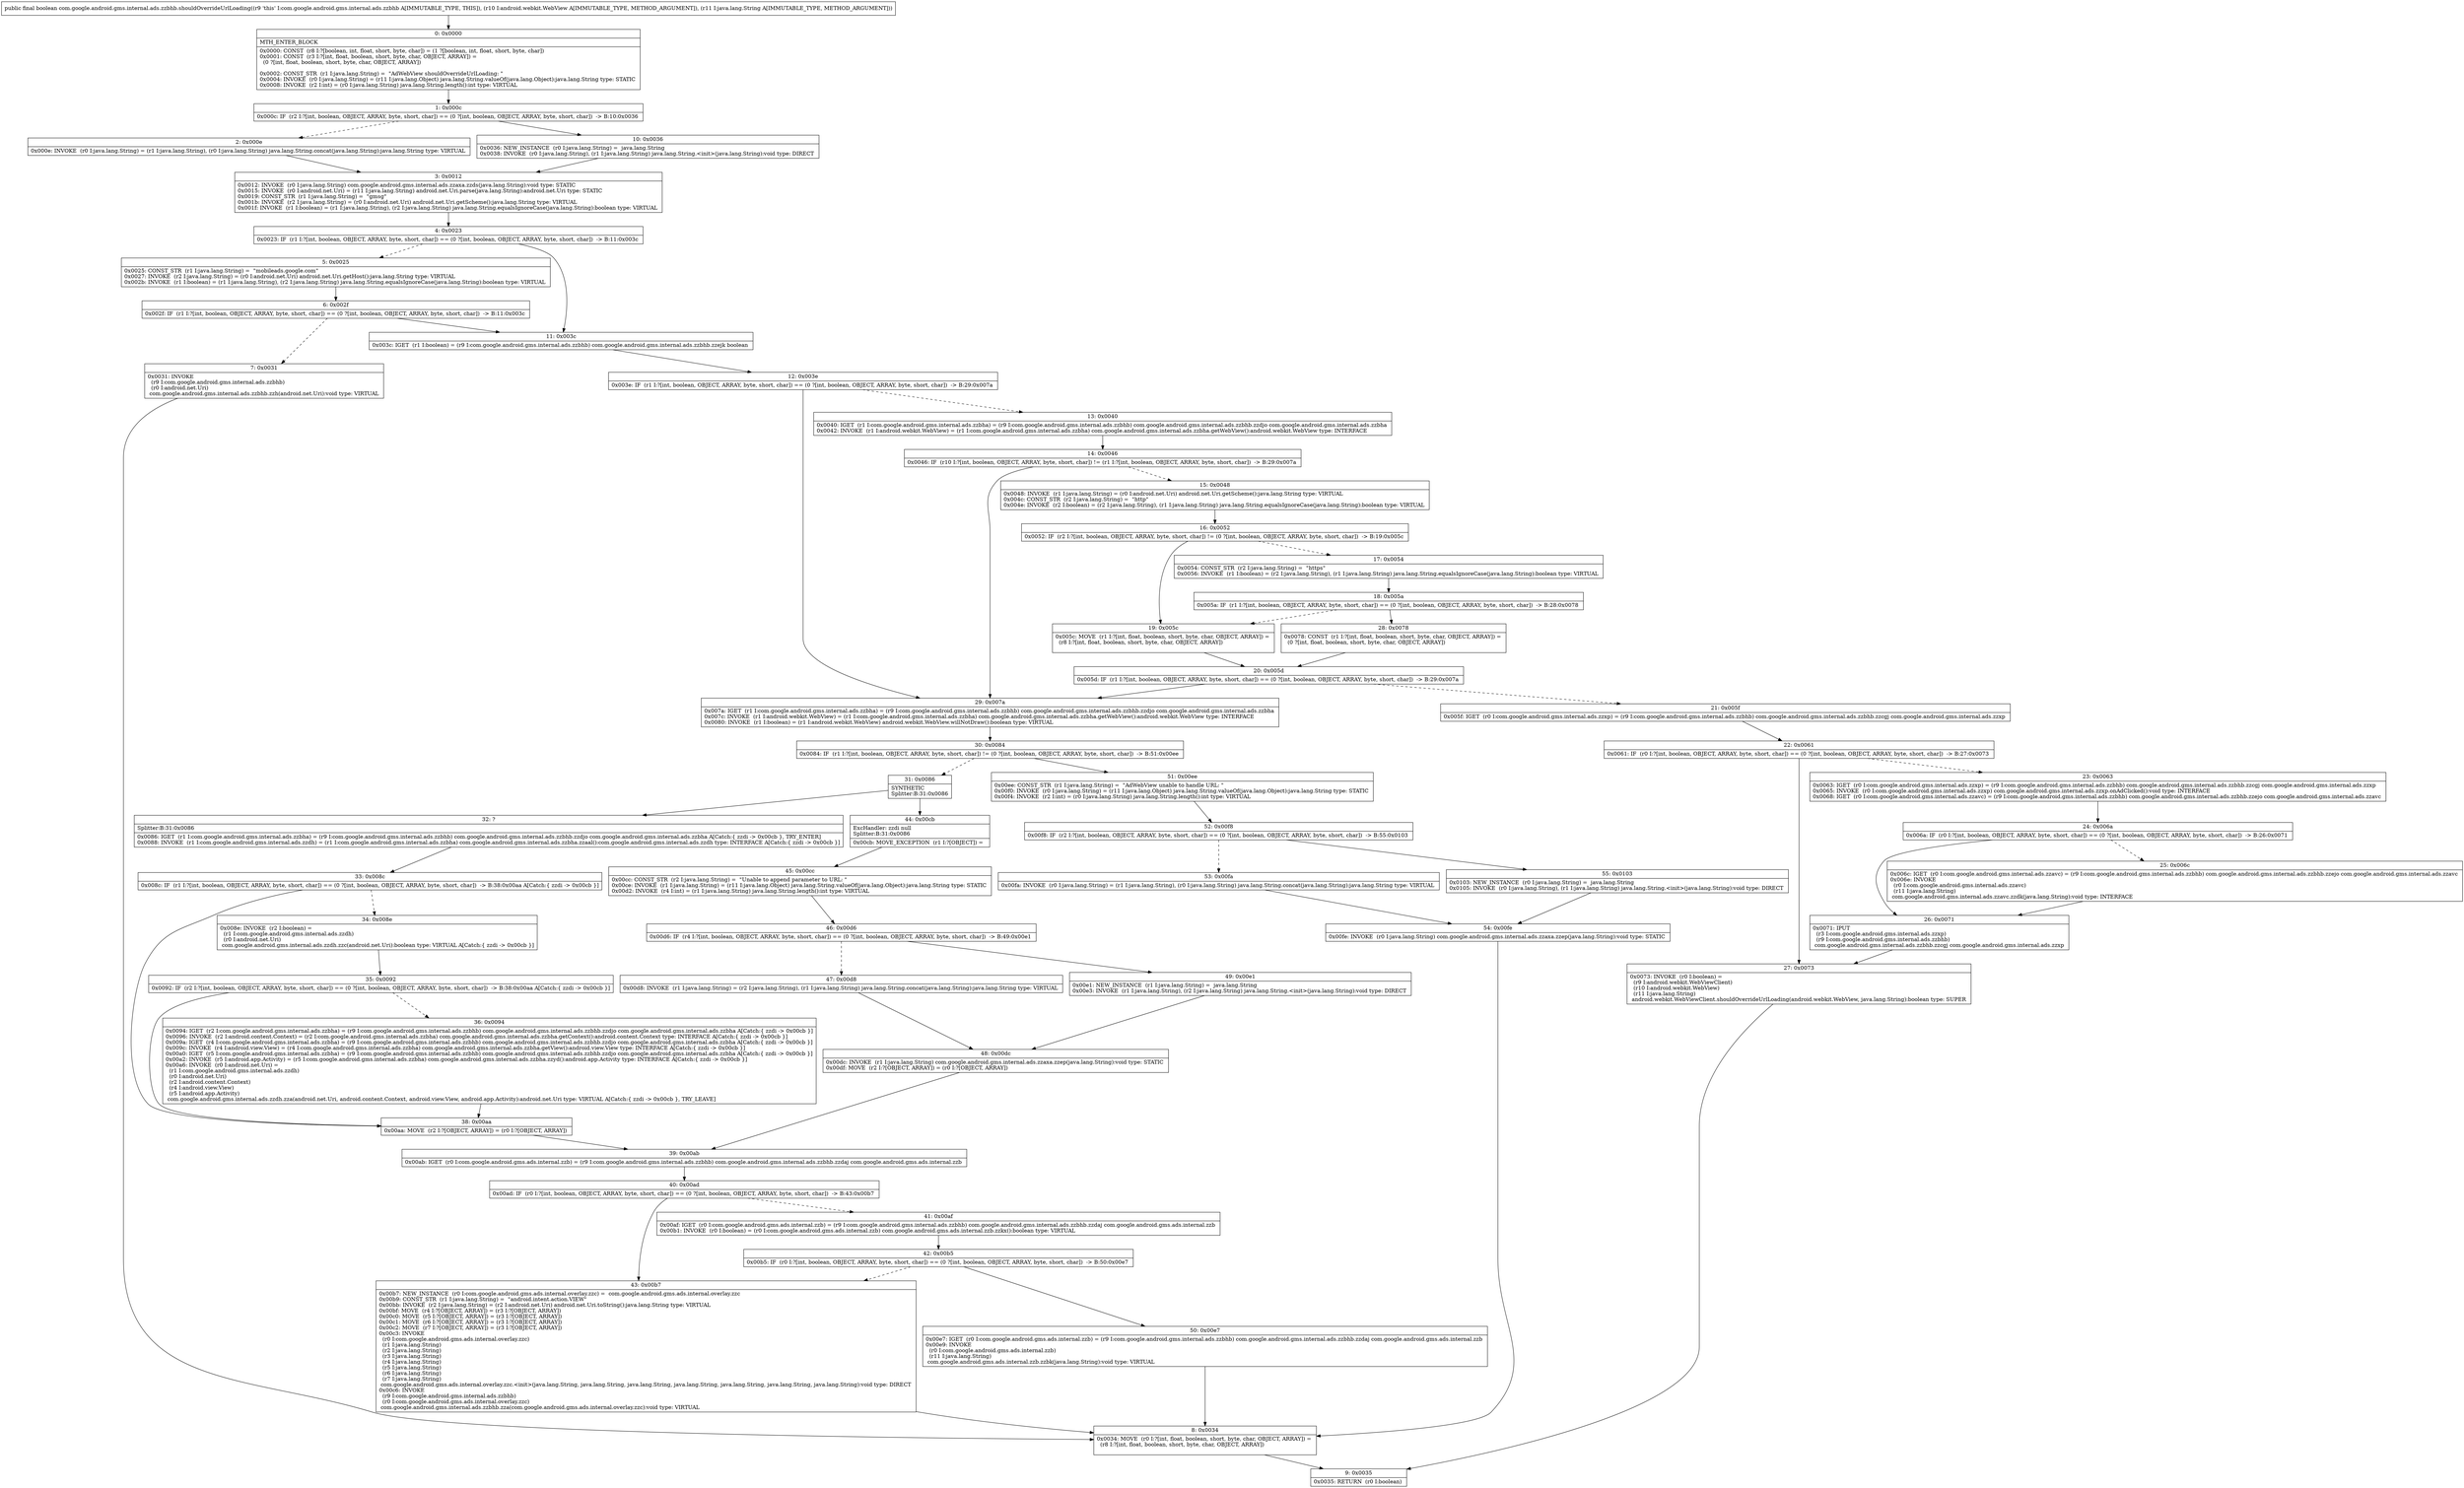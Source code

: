 digraph "CFG forcom.google.android.gms.internal.ads.zzbhb.shouldOverrideUrlLoading(Landroid\/webkit\/WebView;Ljava\/lang\/String;)Z" {
Node_0 [shape=record,label="{0\:\ 0x0000|MTH_ENTER_BLOCK\l|0x0000: CONST  (r8 I:?[boolean, int, float, short, byte, char]) = (1 ?[boolean, int, float, short, byte, char]) \l0x0001: CONST  (r3 I:?[int, float, boolean, short, byte, char, OBJECT, ARRAY]) = \l  (0 ?[int, float, boolean, short, byte, char, OBJECT, ARRAY])\l \l0x0002: CONST_STR  (r1 I:java.lang.String) =  \"AdWebView shouldOverrideUrlLoading: \" \l0x0004: INVOKE  (r0 I:java.lang.String) = (r11 I:java.lang.Object) java.lang.String.valueOf(java.lang.Object):java.lang.String type: STATIC \l0x0008: INVOKE  (r2 I:int) = (r0 I:java.lang.String) java.lang.String.length():int type: VIRTUAL \l}"];
Node_1 [shape=record,label="{1\:\ 0x000c|0x000c: IF  (r2 I:?[int, boolean, OBJECT, ARRAY, byte, short, char]) == (0 ?[int, boolean, OBJECT, ARRAY, byte, short, char])  \-\> B:10:0x0036 \l}"];
Node_2 [shape=record,label="{2\:\ 0x000e|0x000e: INVOKE  (r0 I:java.lang.String) = (r1 I:java.lang.String), (r0 I:java.lang.String) java.lang.String.concat(java.lang.String):java.lang.String type: VIRTUAL \l}"];
Node_3 [shape=record,label="{3\:\ 0x0012|0x0012: INVOKE  (r0 I:java.lang.String) com.google.android.gms.internal.ads.zzaxa.zzds(java.lang.String):void type: STATIC \l0x0015: INVOKE  (r0 I:android.net.Uri) = (r11 I:java.lang.String) android.net.Uri.parse(java.lang.String):android.net.Uri type: STATIC \l0x0019: CONST_STR  (r1 I:java.lang.String) =  \"gmsg\" \l0x001b: INVOKE  (r2 I:java.lang.String) = (r0 I:android.net.Uri) android.net.Uri.getScheme():java.lang.String type: VIRTUAL \l0x001f: INVOKE  (r1 I:boolean) = (r1 I:java.lang.String), (r2 I:java.lang.String) java.lang.String.equalsIgnoreCase(java.lang.String):boolean type: VIRTUAL \l}"];
Node_4 [shape=record,label="{4\:\ 0x0023|0x0023: IF  (r1 I:?[int, boolean, OBJECT, ARRAY, byte, short, char]) == (0 ?[int, boolean, OBJECT, ARRAY, byte, short, char])  \-\> B:11:0x003c \l}"];
Node_5 [shape=record,label="{5\:\ 0x0025|0x0025: CONST_STR  (r1 I:java.lang.String) =  \"mobileads.google.com\" \l0x0027: INVOKE  (r2 I:java.lang.String) = (r0 I:android.net.Uri) android.net.Uri.getHost():java.lang.String type: VIRTUAL \l0x002b: INVOKE  (r1 I:boolean) = (r1 I:java.lang.String), (r2 I:java.lang.String) java.lang.String.equalsIgnoreCase(java.lang.String):boolean type: VIRTUAL \l}"];
Node_6 [shape=record,label="{6\:\ 0x002f|0x002f: IF  (r1 I:?[int, boolean, OBJECT, ARRAY, byte, short, char]) == (0 ?[int, boolean, OBJECT, ARRAY, byte, short, char])  \-\> B:11:0x003c \l}"];
Node_7 [shape=record,label="{7\:\ 0x0031|0x0031: INVOKE  \l  (r9 I:com.google.android.gms.internal.ads.zzbhb)\l  (r0 I:android.net.Uri)\l com.google.android.gms.internal.ads.zzbhb.zzh(android.net.Uri):void type: VIRTUAL \l}"];
Node_8 [shape=record,label="{8\:\ 0x0034|0x0034: MOVE  (r0 I:?[int, float, boolean, short, byte, char, OBJECT, ARRAY]) = \l  (r8 I:?[int, float, boolean, short, byte, char, OBJECT, ARRAY])\l \l}"];
Node_9 [shape=record,label="{9\:\ 0x0035|0x0035: RETURN  (r0 I:boolean) \l}"];
Node_10 [shape=record,label="{10\:\ 0x0036|0x0036: NEW_INSTANCE  (r0 I:java.lang.String) =  java.lang.String \l0x0038: INVOKE  (r0 I:java.lang.String), (r1 I:java.lang.String) java.lang.String.\<init\>(java.lang.String):void type: DIRECT \l}"];
Node_11 [shape=record,label="{11\:\ 0x003c|0x003c: IGET  (r1 I:boolean) = (r9 I:com.google.android.gms.internal.ads.zzbhb) com.google.android.gms.internal.ads.zzbhb.zzejk boolean \l}"];
Node_12 [shape=record,label="{12\:\ 0x003e|0x003e: IF  (r1 I:?[int, boolean, OBJECT, ARRAY, byte, short, char]) == (0 ?[int, boolean, OBJECT, ARRAY, byte, short, char])  \-\> B:29:0x007a \l}"];
Node_13 [shape=record,label="{13\:\ 0x0040|0x0040: IGET  (r1 I:com.google.android.gms.internal.ads.zzbha) = (r9 I:com.google.android.gms.internal.ads.zzbhb) com.google.android.gms.internal.ads.zzbhb.zzdjo com.google.android.gms.internal.ads.zzbha \l0x0042: INVOKE  (r1 I:android.webkit.WebView) = (r1 I:com.google.android.gms.internal.ads.zzbha) com.google.android.gms.internal.ads.zzbha.getWebView():android.webkit.WebView type: INTERFACE \l}"];
Node_14 [shape=record,label="{14\:\ 0x0046|0x0046: IF  (r10 I:?[int, boolean, OBJECT, ARRAY, byte, short, char]) != (r1 I:?[int, boolean, OBJECT, ARRAY, byte, short, char])  \-\> B:29:0x007a \l}"];
Node_15 [shape=record,label="{15\:\ 0x0048|0x0048: INVOKE  (r1 I:java.lang.String) = (r0 I:android.net.Uri) android.net.Uri.getScheme():java.lang.String type: VIRTUAL \l0x004c: CONST_STR  (r2 I:java.lang.String) =  \"http\" \l0x004e: INVOKE  (r2 I:boolean) = (r2 I:java.lang.String), (r1 I:java.lang.String) java.lang.String.equalsIgnoreCase(java.lang.String):boolean type: VIRTUAL \l}"];
Node_16 [shape=record,label="{16\:\ 0x0052|0x0052: IF  (r2 I:?[int, boolean, OBJECT, ARRAY, byte, short, char]) != (0 ?[int, boolean, OBJECT, ARRAY, byte, short, char])  \-\> B:19:0x005c \l}"];
Node_17 [shape=record,label="{17\:\ 0x0054|0x0054: CONST_STR  (r2 I:java.lang.String) =  \"https\" \l0x0056: INVOKE  (r1 I:boolean) = (r2 I:java.lang.String), (r1 I:java.lang.String) java.lang.String.equalsIgnoreCase(java.lang.String):boolean type: VIRTUAL \l}"];
Node_18 [shape=record,label="{18\:\ 0x005a|0x005a: IF  (r1 I:?[int, boolean, OBJECT, ARRAY, byte, short, char]) == (0 ?[int, boolean, OBJECT, ARRAY, byte, short, char])  \-\> B:28:0x0078 \l}"];
Node_19 [shape=record,label="{19\:\ 0x005c|0x005c: MOVE  (r1 I:?[int, float, boolean, short, byte, char, OBJECT, ARRAY]) = \l  (r8 I:?[int, float, boolean, short, byte, char, OBJECT, ARRAY])\l \l}"];
Node_20 [shape=record,label="{20\:\ 0x005d|0x005d: IF  (r1 I:?[int, boolean, OBJECT, ARRAY, byte, short, char]) == (0 ?[int, boolean, OBJECT, ARRAY, byte, short, char])  \-\> B:29:0x007a \l}"];
Node_21 [shape=record,label="{21\:\ 0x005f|0x005f: IGET  (r0 I:com.google.android.gms.internal.ads.zzxp) = (r9 I:com.google.android.gms.internal.ads.zzbhb) com.google.android.gms.internal.ads.zzbhb.zzcgj com.google.android.gms.internal.ads.zzxp \l}"];
Node_22 [shape=record,label="{22\:\ 0x0061|0x0061: IF  (r0 I:?[int, boolean, OBJECT, ARRAY, byte, short, char]) == (0 ?[int, boolean, OBJECT, ARRAY, byte, short, char])  \-\> B:27:0x0073 \l}"];
Node_23 [shape=record,label="{23\:\ 0x0063|0x0063: IGET  (r0 I:com.google.android.gms.internal.ads.zzxp) = (r9 I:com.google.android.gms.internal.ads.zzbhb) com.google.android.gms.internal.ads.zzbhb.zzcgj com.google.android.gms.internal.ads.zzxp \l0x0065: INVOKE  (r0 I:com.google.android.gms.internal.ads.zzxp) com.google.android.gms.internal.ads.zzxp.onAdClicked():void type: INTERFACE \l0x0068: IGET  (r0 I:com.google.android.gms.internal.ads.zzavc) = (r9 I:com.google.android.gms.internal.ads.zzbhb) com.google.android.gms.internal.ads.zzbhb.zzejo com.google.android.gms.internal.ads.zzavc \l}"];
Node_24 [shape=record,label="{24\:\ 0x006a|0x006a: IF  (r0 I:?[int, boolean, OBJECT, ARRAY, byte, short, char]) == (0 ?[int, boolean, OBJECT, ARRAY, byte, short, char])  \-\> B:26:0x0071 \l}"];
Node_25 [shape=record,label="{25\:\ 0x006c|0x006c: IGET  (r0 I:com.google.android.gms.internal.ads.zzavc) = (r9 I:com.google.android.gms.internal.ads.zzbhb) com.google.android.gms.internal.ads.zzbhb.zzejo com.google.android.gms.internal.ads.zzavc \l0x006e: INVOKE  \l  (r0 I:com.google.android.gms.internal.ads.zzavc)\l  (r11 I:java.lang.String)\l com.google.android.gms.internal.ads.zzavc.zzdk(java.lang.String):void type: INTERFACE \l}"];
Node_26 [shape=record,label="{26\:\ 0x0071|0x0071: IPUT  \l  (r3 I:com.google.android.gms.internal.ads.zzxp)\l  (r9 I:com.google.android.gms.internal.ads.zzbhb)\l com.google.android.gms.internal.ads.zzbhb.zzcgj com.google.android.gms.internal.ads.zzxp \l}"];
Node_27 [shape=record,label="{27\:\ 0x0073|0x0073: INVOKE  (r0 I:boolean) = \l  (r9 I:android.webkit.WebViewClient)\l  (r10 I:android.webkit.WebView)\l  (r11 I:java.lang.String)\l android.webkit.WebViewClient.shouldOverrideUrlLoading(android.webkit.WebView, java.lang.String):boolean type: SUPER \l}"];
Node_28 [shape=record,label="{28\:\ 0x0078|0x0078: CONST  (r1 I:?[int, float, boolean, short, byte, char, OBJECT, ARRAY]) = \l  (0 ?[int, float, boolean, short, byte, char, OBJECT, ARRAY])\l \l}"];
Node_29 [shape=record,label="{29\:\ 0x007a|0x007a: IGET  (r1 I:com.google.android.gms.internal.ads.zzbha) = (r9 I:com.google.android.gms.internal.ads.zzbhb) com.google.android.gms.internal.ads.zzbhb.zzdjo com.google.android.gms.internal.ads.zzbha \l0x007c: INVOKE  (r1 I:android.webkit.WebView) = (r1 I:com.google.android.gms.internal.ads.zzbha) com.google.android.gms.internal.ads.zzbha.getWebView():android.webkit.WebView type: INTERFACE \l0x0080: INVOKE  (r1 I:boolean) = (r1 I:android.webkit.WebView) android.webkit.WebView.willNotDraw():boolean type: VIRTUAL \l}"];
Node_30 [shape=record,label="{30\:\ 0x0084|0x0084: IF  (r1 I:?[int, boolean, OBJECT, ARRAY, byte, short, char]) != (0 ?[int, boolean, OBJECT, ARRAY, byte, short, char])  \-\> B:51:0x00ee \l}"];
Node_31 [shape=record,label="{31\:\ 0x0086|SYNTHETIC\lSplitter:B:31:0x0086\l}"];
Node_32 [shape=record,label="{32\:\ ?|Splitter:B:31:0x0086\l|0x0086: IGET  (r1 I:com.google.android.gms.internal.ads.zzbha) = (r9 I:com.google.android.gms.internal.ads.zzbhb) com.google.android.gms.internal.ads.zzbhb.zzdjo com.google.android.gms.internal.ads.zzbha A[Catch:\{ zzdi \-\> 0x00cb \}, TRY_ENTER]\l0x0088: INVOKE  (r1 I:com.google.android.gms.internal.ads.zzdh) = (r1 I:com.google.android.gms.internal.ads.zzbha) com.google.android.gms.internal.ads.zzbha.zzaal():com.google.android.gms.internal.ads.zzdh type: INTERFACE A[Catch:\{ zzdi \-\> 0x00cb \}]\l}"];
Node_33 [shape=record,label="{33\:\ 0x008c|0x008c: IF  (r1 I:?[int, boolean, OBJECT, ARRAY, byte, short, char]) == (0 ?[int, boolean, OBJECT, ARRAY, byte, short, char])  \-\> B:38:0x00aa A[Catch:\{ zzdi \-\> 0x00cb \}]\l}"];
Node_34 [shape=record,label="{34\:\ 0x008e|0x008e: INVOKE  (r2 I:boolean) = \l  (r1 I:com.google.android.gms.internal.ads.zzdh)\l  (r0 I:android.net.Uri)\l com.google.android.gms.internal.ads.zzdh.zzc(android.net.Uri):boolean type: VIRTUAL A[Catch:\{ zzdi \-\> 0x00cb \}]\l}"];
Node_35 [shape=record,label="{35\:\ 0x0092|0x0092: IF  (r2 I:?[int, boolean, OBJECT, ARRAY, byte, short, char]) == (0 ?[int, boolean, OBJECT, ARRAY, byte, short, char])  \-\> B:38:0x00aa A[Catch:\{ zzdi \-\> 0x00cb \}]\l}"];
Node_36 [shape=record,label="{36\:\ 0x0094|0x0094: IGET  (r2 I:com.google.android.gms.internal.ads.zzbha) = (r9 I:com.google.android.gms.internal.ads.zzbhb) com.google.android.gms.internal.ads.zzbhb.zzdjo com.google.android.gms.internal.ads.zzbha A[Catch:\{ zzdi \-\> 0x00cb \}]\l0x0096: INVOKE  (r2 I:android.content.Context) = (r2 I:com.google.android.gms.internal.ads.zzbha) com.google.android.gms.internal.ads.zzbha.getContext():android.content.Context type: INTERFACE A[Catch:\{ zzdi \-\> 0x00cb \}]\l0x009a: IGET  (r4 I:com.google.android.gms.internal.ads.zzbha) = (r9 I:com.google.android.gms.internal.ads.zzbhb) com.google.android.gms.internal.ads.zzbhb.zzdjo com.google.android.gms.internal.ads.zzbha A[Catch:\{ zzdi \-\> 0x00cb \}]\l0x009c: INVOKE  (r4 I:android.view.View) = (r4 I:com.google.android.gms.internal.ads.zzbha) com.google.android.gms.internal.ads.zzbha.getView():android.view.View type: INTERFACE A[Catch:\{ zzdi \-\> 0x00cb \}]\l0x00a0: IGET  (r5 I:com.google.android.gms.internal.ads.zzbha) = (r9 I:com.google.android.gms.internal.ads.zzbhb) com.google.android.gms.internal.ads.zzbhb.zzdjo com.google.android.gms.internal.ads.zzbha A[Catch:\{ zzdi \-\> 0x00cb \}]\l0x00a2: INVOKE  (r5 I:android.app.Activity) = (r5 I:com.google.android.gms.internal.ads.zzbha) com.google.android.gms.internal.ads.zzbha.zzyd():android.app.Activity type: INTERFACE A[Catch:\{ zzdi \-\> 0x00cb \}]\l0x00a6: INVOKE  (r0 I:android.net.Uri) = \l  (r1 I:com.google.android.gms.internal.ads.zzdh)\l  (r0 I:android.net.Uri)\l  (r2 I:android.content.Context)\l  (r4 I:android.view.View)\l  (r5 I:android.app.Activity)\l com.google.android.gms.internal.ads.zzdh.zza(android.net.Uri, android.content.Context, android.view.View, android.app.Activity):android.net.Uri type: VIRTUAL A[Catch:\{ zzdi \-\> 0x00cb \}, TRY_LEAVE]\l}"];
Node_38 [shape=record,label="{38\:\ 0x00aa|0x00aa: MOVE  (r2 I:?[OBJECT, ARRAY]) = (r0 I:?[OBJECT, ARRAY]) \l}"];
Node_39 [shape=record,label="{39\:\ 0x00ab|0x00ab: IGET  (r0 I:com.google.android.gms.ads.internal.zzb) = (r9 I:com.google.android.gms.internal.ads.zzbhb) com.google.android.gms.internal.ads.zzbhb.zzdaj com.google.android.gms.ads.internal.zzb \l}"];
Node_40 [shape=record,label="{40\:\ 0x00ad|0x00ad: IF  (r0 I:?[int, boolean, OBJECT, ARRAY, byte, short, char]) == (0 ?[int, boolean, OBJECT, ARRAY, byte, short, char])  \-\> B:43:0x00b7 \l}"];
Node_41 [shape=record,label="{41\:\ 0x00af|0x00af: IGET  (r0 I:com.google.android.gms.ads.internal.zzb) = (r9 I:com.google.android.gms.internal.ads.zzbhb) com.google.android.gms.internal.ads.zzbhb.zzdaj com.google.android.gms.ads.internal.zzb \l0x00b1: INVOKE  (r0 I:boolean) = (r0 I:com.google.android.gms.ads.internal.zzb) com.google.android.gms.ads.internal.zzb.zzkx():boolean type: VIRTUAL \l}"];
Node_42 [shape=record,label="{42\:\ 0x00b5|0x00b5: IF  (r0 I:?[int, boolean, OBJECT, ARRAY, byte, short, char]) == (0 ?[int, boolean, OBJECT, ARRAY, byte, short, char])  \-\> B:50:0x00e7 \l}"];
Node_43 [shape=record,label="{43\:\ 0x00b7|0x00b7: NEW_INSTANCE  (r0 I:com.google.android.gms.ads.internal.overlay.zzc) =  com.google.android.gms.ads.internal.overlay.zzc \l0x00b9: CONST_STR  (r1 I:java.lang.String) =  \"android.intent.action.VIEW\" \l0x00bb: INVOKE  (r2 I:java.lang.String) = (r2 I:android.net.Uri) android.net.Uri.toString():java.lang.String type: VIRTUAL \l0x00bf: MOVE  (r4 I:?[OBJECT, ARRAY]) = (r3 I:?[OBJECT, ARRAY]) \l0x00c0: MOVE  (r5 I:?[OBJECT, ARRAY]) = (r3 I:?[OBJECT, ARRAY]) \l0x00c1: MOVE  (r6 I:?[OBJECT, ARRAY]) = (r3 I:?[OBJECT, ARRAY]) \l0x00c2: MOVE  (r7 I:?[OBJECT, ARRAY]) = (r3 I:?[OBJECT, ARRAY]) \l0x00c3: INVOKE  \l  (r0 I:com.google.android.gms.ads.internal.overlay.zzc)\l  (r1 I:java.lang.String)\l  (r2 I:java.lang.String)\l  (r3 I:java.lang.String)\l  (r4 I:java.lang.String)\l  (r5 I:java.lang.String)\l  (r6 I:java.lang.String)\l  (r7 I:java.lang.String)\l com.google.android.gms.ads.internal.overlay.zzc.\<init\>(java.lang.String, java.lang.String, java.lang.String, java.lang.String, java.lang.String, java.lang.String, java.lang.String):void type: DIRECT \l0x00c6: INVOKE  \l  (r9 I:com.google.android.gms.internal.ads.zzbhb)\l  (r0 I:com.google.android.gms.ads.internal.overlay.zzc)\l com.google.android.gms.internal.ads.zzbhb.zza(com.google.android.gms.ads.internal.overlay.zzc):void type: VIRTUAL \l}"];
Node_44 [shape=record,label="{44\:\ 0x00cb|ExcHandler: zzdi null\lSplitter:B:31:0x0086\l|0x00cb: MOVE_EXCEPTION  (r1 I:?[OBJECT]) =  \l}"];
Node_45 [shape=record,label="{45\:\ 0x00cc|0x00cc: CONST_STR  (r2 I:java.lang.String) =  \"Unable to append parameter to URL: \" \l0x00ce: INVOKE  (r1 I:java.lang.String) = (r11 I:java.lang.Object) java.lang.String.valueOf(java.lang.Object):java.lang.String type: STATIC \l0x00d2: INVOKE  (r4 I:int) = (r1 I:java.lang.String) java.lang.String.length():int type: VIRTUAL \l}"];
Node_46 [shape=record,label="{46\:\ 0x00d6|0x00d6: IF  (r4 I:?[int, boolean, OBJECT, ARRAY, byte, short, char]) == (0 ?[int, boolean, OBJECT, ARRAY, byte, short, char])  \-\> B:49:0x00e1 \l}"];
Node_47 [shape=record,label="{47\:\ 0x00d8|0x00d8: INVOKE  (r1 I:java.lang.String) = (r2 I:java.lang.String), (r1 I:java.lang.String) java.lang.String.concat(java.lang.String):java.lang.String type: VIRTUAL \l}"];
Node_48 [shape=record,label="{48\:\ 0x00dc|0x00dc: INVOKE  (r1 I:java.lang.String) com.google.android.gms.internal.ads.zzaxa.zzep(java.lang.String):void type: STATIC \l0x00df: MOVE  (r2 I:?[OBJECT, ARRAY]) = (r0 I:?[OBJECT, ARRAY]) \l}"];
Node_49 [shape=record,label="{49\:\ 0x00e1|0x00e1: NEW_INSTANCE  (r1 I:java.lang.String) =  java.lang.String \l0x00e3: INVOKE  (r1 I:java.lang.String), (r2 I:java.lang.String) java.lang.String.\<init\>(java.lang.String):void type: DIRECT \l}"];
Node_50 [shape=record,label="{50\:\ 0x00e7|0x00e7: IGET  (r0 I:com.google.android.gms.ads.internal.zzb) = (r9 I:com.google.android.gms.internal.ads.zzbhb) com.google.android.gms.internal.ads.zzbhb.zzdaj com.google.android.gms.ads.internal.zzb \l0x00e9: INVOKE  \l  (r0 I:com.google.android.gms.ads.internal.zzb)\l  (r11 I:java.lang.String)\l com.google.android.gms.ads.internal.zzb.zzbk(java.lang.String):void type: VIRTUAL \l}"];
Node_51 [shape=record,label="{51\:\ 0x00ee|0x00ee: CONST_STR  (r1 I:java.lang.String) =  \"AdWebView unable to handle URL: \" \l0x00f0: INVOKE  (r0 I:java.lang.String) = (r11 I:java.lang.Object) java.lang.String.valueOf(java.lang.Object):java.lang.String type: STATIC \l0x00f4: INVOKE  (r2 I:int) = (r0 I:java.lang.String) java.lang.String.length():int type: VIRTUAL \l}"];
Node_52 [shape=record,label="{52\:\ 0x00f8|0x00f8: IF  (r2 I:?[int, boolean, OBJECT, ARRAY, byte, short, char]) == (0 ?[int, boolean, OBJECT, ARRAY, byte, short, char])  \-\> B:55:0x0103 \l}"];
Node_53 [shape=record,label="{53\:\ 0x00fa|0x00fa: INVOKE  (r0 I:java.lang.String) = (r1 I:java.lang.String), (r0 I:java.lang.String) java.lang.String.concat(java.lang.String):java.lang.String type: VIRTUAL \l}"];
Node_54 [shape=record,label="{54\:\ 0x00fe|0x00fe: INVOKE  (r0 I:java.lang.String) com.google.android.gms.internal.ads.zzaxa.zzep(java.lang.String):void type: STATIC \l}"];
Node_55 [shape=record,label="{55\:\ 0x0103|0x0103: NEW_INSTANCE  (r0 I:java.lang.String) =  java.lang.String \l0x0105: INVOKE  (r0 I:java.lang.String), (r1 I:java.lang.String) java.lang.String.\<init\>(java.lang.String):void type: DIRECT \l}"];
MethodNode[shape=record,label="{public final boolean com.google.android.gms.internal.ads.zzbhb.shouldOverrideUrlLoading((r9 'this' I:com.google.android.gms.internal.ads.zzbhb A[IMMUTABLE_TYPE, THIS]), (r10 I:android.webkit.WebView A[IMMUTABLE_TYPE, METHOD_ARGUMENT]), (r11 I:java.lang.String A[IMMUTABLE_TYPE, METHOD_ARGUMENT])) }"];
MethodNode -> Node_0;
Node_0 -> Node_1;
Node_1 -> Node_2[style=dashed];
Node_1 -> Node_10;
Node_2 -> Node_3;
Node_3 -> Node_4;
Node_4 -> Node_5[style=dashed];
Node_4 -> Node_11;
Node_5 -> Node_6;
Node_6 -> Node_7[style=dashed];
Node_6 -> Node_11;
Node_7 -> Node_8;
Node_8 -> Node_9;
Node_10 -> Node_3;
Node_11 -> Node_12;
Node_12 -> Node_13[style=dashed];
Node_12 -> Node_29;
Node_13 -> Node_14;
Node_14 -> Node_15[style=dashed];
Node_14 -> Node_29;
Node_15 -> Node_16;
Node_16 -> Node_17[style=dashed];
Node_16 -> Node_19;
Node_17 -> Node_18;
Node_18 -> Node_19[style=dashed];
Node_18 -> Node_28;
Node_19 -> Node_20;
Node_20 -> Node_21[style=dashed];
Node_20 -> Node_29;
Node_21 -> Node_22;
Node_22 -> Node_23[style=dashed];
Node_22 -> Node_27;
Node_23 -> Node_24;
Node_24 -> Node_25[style=dashed];
Node_24 -> Node_26;
Node_25 -> Node_26;
Node_26 -> Node_27;
Node_27 -> Node_9;
Node_28 -> Node_20;
Node_29 -> Node_30;
Node_30 -> Node_31[style=dashed];
Node_30 -> Node_51;
Node_31 -> Node_32;
Node_31 -> Node_44;
Node_32 -> Node_33;
Node_33 -> Node_34[style=dashed];
Node_33 -> Node_38;
Node_34 -> Node_35;
Node_35 -> Node_36[style=dashed];
Node_35 -> Node_38;
Node_36 -> Node_38;
Node_38 -> Node_39;
Node_39 -> Node_40;
Node_40 -> Node_41[style=dashed];
Node_40 -> Node_43;
Node_41 -> Node_42;
Node_42 -> Node_43[style=dashed];
Node_42 -> Node_50;
Node_43 -> Node_8;
Node_44 -> Node_45;
Node_45 -> Node_46;
Node_46 -> Node_47[style=dashed];
Node_46 -> Node_49;
Node_47 -> Node_48;
Node_48 -> Node_39;
Node_49 -> Node_48;
Node_50 -> Node_8;
Node_51 -> Node_52;
Node_52 -> Node_53[style=dashed];
Node_52 -> Node_55;
Node_53 -> Node_54;
Node_54 -> Node_8;
Node_55 -> Node_54;
}

